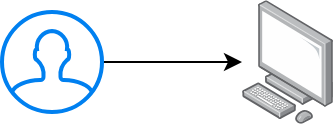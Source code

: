 <mxfile version="20.8.5" type="github">
  <diagram id="-ohBLE8x-Wnpsi6ogWC7" name="第 1 页">
    <mxGraphModel dx="1224" dy="590" grid="1" gridSize="10" guides="1" tooltips="1" connect="1" arrows="1" fold="1" page="1" pageScale="1" pageWidth="827" pageHeight="1169" math="0" shadow="0">
      <root>
        <mxCell id="0" />
        <mxCell id="1" parent="0" />
        <mxCell id="SR0VA5SI1RpmBbKCay9N-4" value="" style="edgeStyle=orthogonalEdgeStyle;rounded=0;orthogonalLoop=1;jettySize=auto;html=1;" edge="1" parent="1" source="SR0VA5SI1RpmBbKCay9N-2" target="SR0VA5SI1RpmBbKCay9N-3">
          <mxGeometry relative="1" as="geometry" />
        </mxCell>
        <mxCell id="SR0VA5SI1RpmBbKCay9N-2" value="" style="html=1;verticalLabelPosition=bottom;align=center;labelBackgroundColor=#ffffff;verticalAlign=top;strokeWidth=2;strokeColor=#0080F0;shadow=0;dashed=0;shape=mxgraph.ios7.icons.user;" vertex="1" parent="1">
          <mxGeometry x="30" y="160" width="50" height="50" as="geometry" />
        </mxCell>
        <mxCell id="SR0VA5SI1RpmBbKCay9N-3" value="" style="points=[];aspect=fixed;html=1;align=center;shadow=0;dashed=0;image;image=img/lib/allied_telesis/computer_and_terminals/Personal_Computer.svg;" vertex="1" parent="1">
          <mxGeometry x="150" y="154.1" width="45.6" height="61.8" as="geometry" />
        </mxCell>
      </root>
    </mxGraphModel>
  </diagram>
</mxfile>
